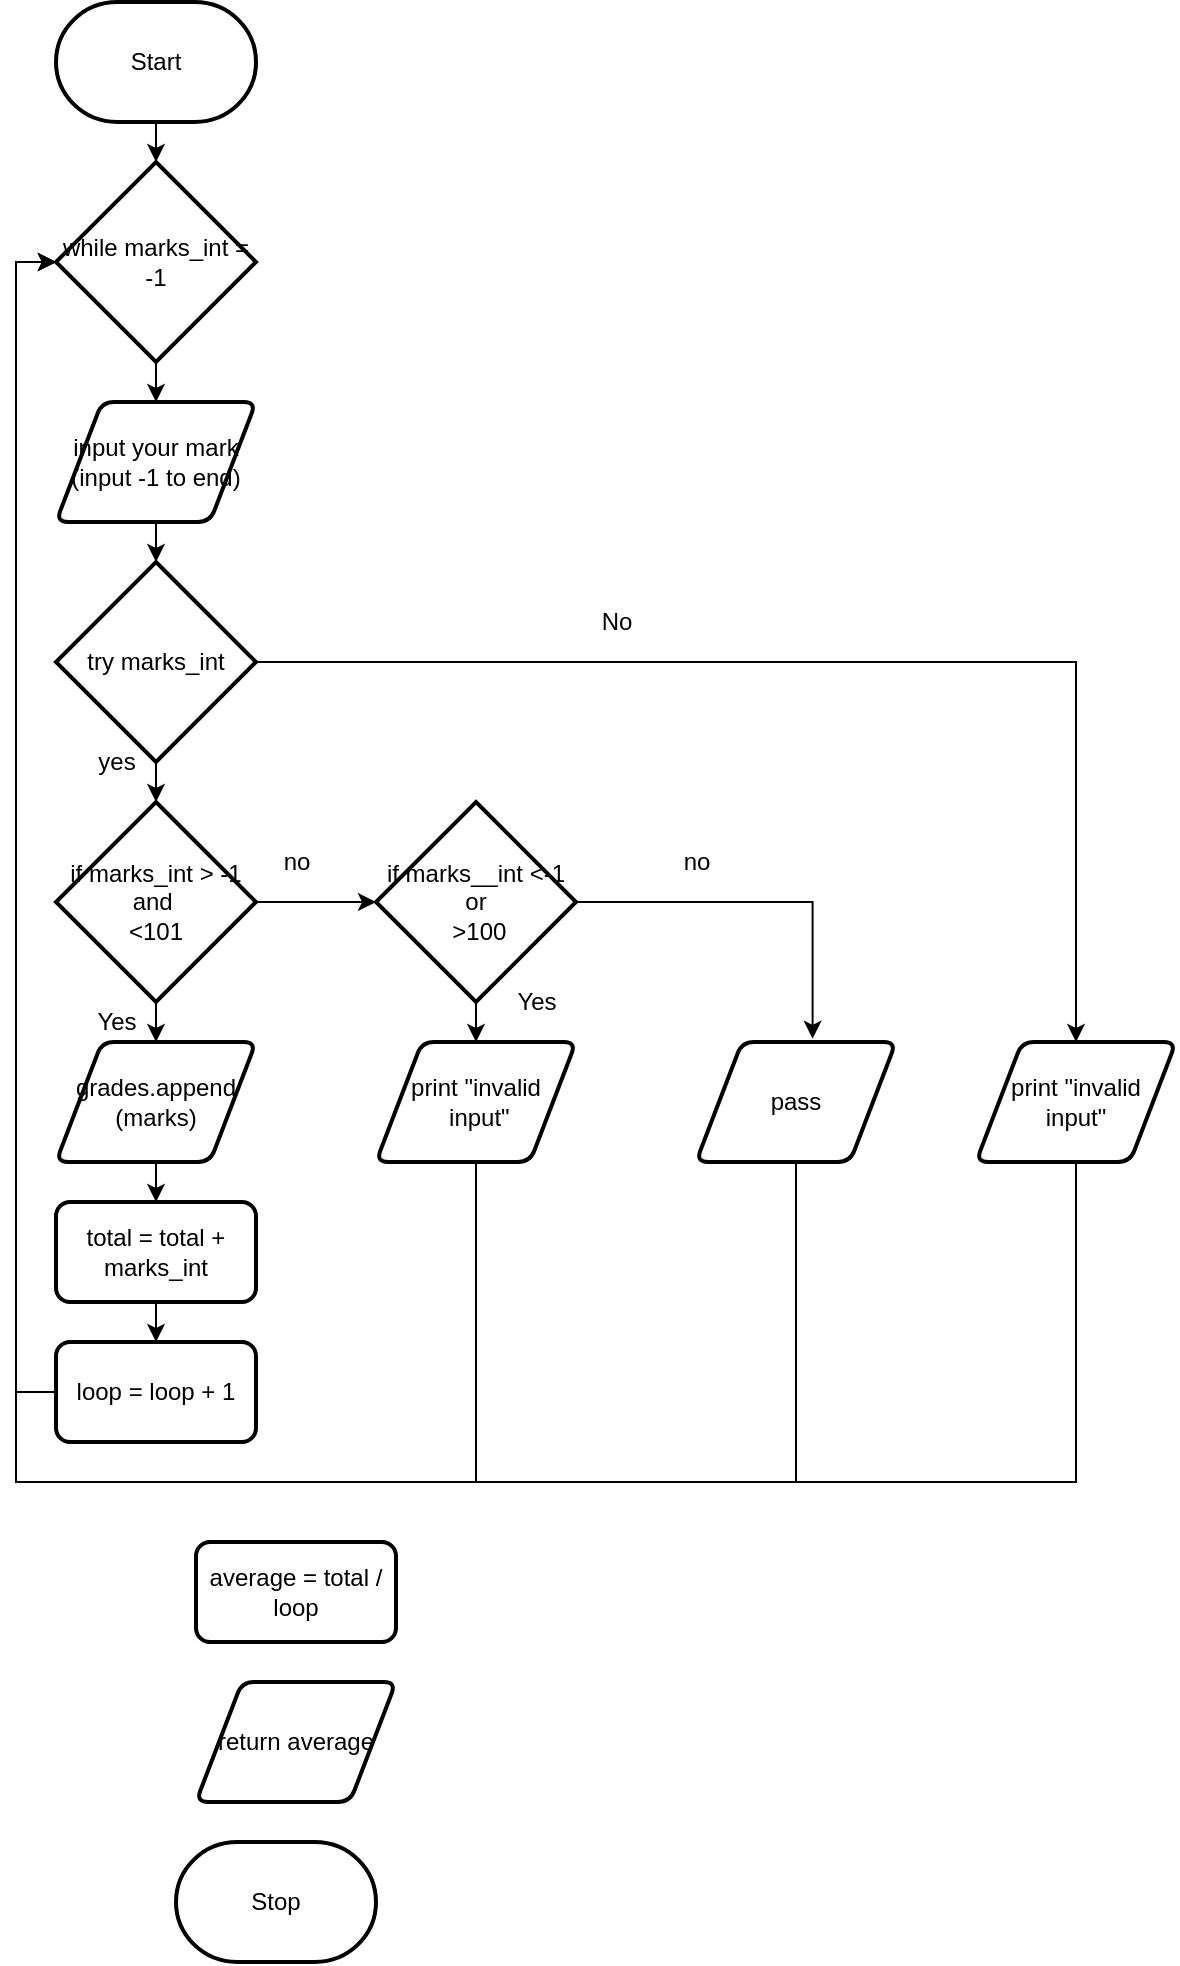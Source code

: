 <mxfile version="14.8.0" type="github">
  <diagram id="obTy7-NFhphGX0-DNu9s" name="Page-1">
    <mxGraphModel dx="852" dy="514" grid="1" gridSize="10" guides="1" tooltips="1" connect="1" arrows="1" fold="1" page="1" pageScale="1" pageWidth="850" pageHeight="1100" math="0" shadow="0">
      <root>
        <mxCell id="0" />
        <mxCell id="1" parent="0" />
        <mxCell id="gCjlqB94SCXAlv9LRokT-16" style="edgeStyle=orthogonalEdgeStyle;rounded=0;orthogonalLoop=1;jettySize=auto;html=1;exitX=0.5;exitY=1;exitDx=0;exitDy=0;exitPerimeter=0;entryX=0.5;entryY=0;entryDx=0;entryDy=0;entryPerimeter=0;" edge="1" parent="1" source="gCjlqB94SCXAlv9LRokT-1" target="gCjlqB94SCXAlv9LRokT-2">
          <mxGeometry relative="1" as="geometry" />
        </mxCell>
        <mxCell id="gCjlqB94SCXAlv9LRokT-1" value="Start" style="strokeWidth=2;html=1;shape=mxgraph.flowchart.terminator;whiteSpace=wrap;" vertex="1" parent="1">
          <mxGeometry x="370" y="110" width="100" height="60" as="geometry" />
        </mxCell>
        <mxCell id="gCjlqB94SCXAlv9LRokT-17" style="edgeStyle=orthogonalEdgeStyle;rounded=0;orthogonalLoop=1;jettySize=auto;html=1;exitX=0.5;exitY=1;exitDx=0;exitDy=0;exitPerimeter=0;entryX=0.5;entryY=0;entryDx=0;entryDy=0;" edge="1" parent="1" source="gCjlqB94SCXAlv9LRokT-2" target="gCjlqB94SCXAlv9LRokT-3">
          <mxGeometry relative="1" as="geometry" />
        </mxCell>
        <mxCell id="gCjlqB94SCXAlv9LRokT-2" value="while marks_int = -1" style="strokeWidth=2;html=1;shape=mxgraph.flowchart.decision;whiteSpace=wrap;" vertex="1" parent="1">
          <mxGeometry x="370" y="190" width="100" height="100" as="geometry" />
        </mxCell>
        <mxCell id="gCjlqB94SCXAlv9LRokT-18" style="edgeStyle=orthogonalEdgeStyle;rounded=0;orthogonalLoop=1;jettySize=auto;html=1;exitX=0.5;exitY=1;exitDx=0;exitDy=0;entryX=0.5;entryY=0;entryDx=0;entryDy=0;entryPerimeter=0;" edge="1" parent="1" source="gCjlqB94SCXAlv9LRokT-3" target="gCjlqB94SCXAlv9LRokT-4">
          <mxGeometry relative="1" as="geometry" />
        </mxCell>
        <mxCell id="gCjlqB94SCXAlv9LRokT-3" value="input your mark&lt;br&gt;(input -1 to end)" style="shape=parallelogram;html=1;strokeWidth=2;perimeter=parallelogramPerimeter;whiteSpace=wrap;rounded=1;arcSize=12;size=0.23;" vertex="1" parent="1">
          <mxGeometry x="370" y="310" width="100" height="60" as="geometry" />
        </mxCell>
        <mxCell id="gCjlqB94SCXAlv9LRokT-19" style="edgeStyle=orthogonalEdgeStyle;rounded=0;orthogonalLoop=1;jettySize=auto;html=1;exitX=1;exitY=0.5;exitDx=0;exitDy=0;exitPerimeter=0;" edge="1" parent="1" source="gCjlqB94SCXAlv9LRokT-4" target="gCjlqB94SCXAlv9LRokT-12">
          <mxGeometry relative="1" as="geometry" />
        </mxCell>
        <mxCell id="gCjlqB94SCXAlv9LRokT-21" style="edgeStyle=orthogonalEdgeStyle;rounded=0;orthogonalLoop=1;jettySize=auto;html=1;exitX=0.5;exitY=1;exitDx=0;exitDy=0;exitPerimeter=0;entryX=0.5;entryY=0;entryDx=0;entryDy=0;entryPerimeter=0;" edge="1" parent="1" source="gCjlqB94SCXAlv9LRokT-4" target="gCjlqB94SCXAlv9LRokT-5">
          <mxGeometry relative="1" as="geometry" />
        </mxCell>
        <mxCell id="gCjlqB94SCXAlv9LRokT-4" value="try marks_int" style="strokeWidth=2;html=1;shape=mxgraph.flowchart.decision;whiteSpace=wrap;" vertex="1" parent="1">
          <mxGeometry x="370" y="390" width="100" height="100" as="geometry" />
        </mxCell>
        <mxCell id="gCjlqB94SCXAlv9LRokT-23" style="edgeStyle=orthogonalEdgeStyle;rounded=0;orthogonalLoop=1;jettySize=auto;html=1;exitX=0.5;exitY=1;exitDx=0;exitDy=0;exitPerimeter=0;entryX=0.5;entryY=0;entryDx=0;entryDy=0;" edge="1" parent="1" source="gCjlqB94SCXAlv9LRokT-5" target="gCjlqB94SCXAlv9LRokT-6">
          <mxGeometry relative="1" as="geometry" />
        </mxCell>
        <mxCell id="gCjlqB94SCXAlv9LRokT-25" style="edgeStyle=orthogonalEdgeStyle;rounded=0;orthogonalLoop=1;jettySize=auto;html=1;exitX=1;exitY=0.5;exitDx=0;exitDy=0;exitPerimeter=0;entryX=0;entryY=0.5;entryDx=0;entryDy=0;entryPerimeter=0;" edge="1" parent="1" source="gCjlqB94SCXAlv9LRokT-5" target="gCjlqB94SCXAlv9LRokT-9">
          <mxGeometry relative="1" as="geometry" />
        </mxCell>
        <mxCell id="gCjlqB94SCXAlv9LRokT-5" value="if marks_int &amp;gt; -1&lt;br&gt;and&amp;nbsp;&lt;br&gt;&amp;lt;101" style="strokeWidth=2;html=1;shape=mxgraph.flowchart.decision;whiteSpace=wrap;" vertex="1" parent="1">
          <mxGeometry x="370" y="510" width="100" height="100" as="geometry" />
        </mxCell>
        <mxCell id="gCjlqB94SCXAlv9LRokT-31" style="edgeStyle=orthogonalEdgeStyle;rounded=0;orthogonalLoop=1;jettySize=auto;html=1;exitX=0.5;exitY=1;exitDx=0;exitDy=0;entryX=0.5;entryY=0;entryDx=0;entryDy=0;" edge="1" parent="1" source="gCjlqB94SCXAlv9LRokT-6" target="gCjlqB94SCXAlv9LRokT-7">
          <mxGeometry relative="1" as="geometry" />
        </mxCell>
        <mxCell id="gCjlqB94SCXAlv9LRokT-6" value="grades.append&lt;br&gt;(marks)" style="shape=parallelogram;html=1;strokeWidth=2;perimeter=parallelogramPerimeter;whiteSpace=wrap;rounded=1;arcSize=12;size=0.23;" vertex="1" parent="1">
          <mxGeometry x="370" y="630" width="100" height="60" as="geometry" />
        </mxCell>
        <mxCell id="gCjlqB94SCXAlv9LRokT-32" style="edgeStyle=orthogonalEdgeStyle;rounded=0;orthogonalLoop=1;jettySize=auto;html=1;exitX=0.5;exitY=1;exitDx=0;exitDy=0;entryX=0.5;entryY=0;entryDx=0;entryDy=0;" edge="1" parent="1" source="gCjlqB94SCXAlv9LRokT-7" target="gCjlqB94SCXAlv9LRokT-8">
          <mxGeometry relative="1" as="geometry" />
        </mxCell>
        <mxCell id="gCjlqB94SCXAlv9LRokT-7" value="total = total + marks_int" style="rounded=1;whiteSpace=wrap;html=1;absoluteArcSize=1;arcSize=14;strokeWidth=2;" vertex="1" parent="1">
          <mxGeometry x="370" y="710" width="100" height="50" as="geometry" />
        </mxCell>
        <mxCell id="gCjlqB94SCXAlv9LRokT-34" style="edgeStyle=orthogonalEdgeStyle;rounded=0;orthogonalLoop=1;jettySize=auto;html=1;exitX=0;exitY=0.5;exitDx=0;exitDy=0;entryX=0;entryY=0.5;entryDx=0;entryDy=0;entryPerimeter=0;" edge="1" parent="1" source="gCjlqB94SCXAlv9LRokT-8" target="gCjlqB94SCXAlv9LRokT-2">
          <mxGeometry relative="1" as="geometry" />
        </mxCell>
        <mxCell id="gCjlqB94SCXAlv9LRokT-8" value="loop = loop + 1" style="rounded=1;whiteSpace=wrap;html=1;absoluteArcSize=1;arcSize=14;strokeWidth=2;" vertex="1" parent="1">
          <mxGeometry x="370" y="780" width="100" height="50" as="geometry" />
        </mxCell>
        <mxCell id="gCjlqB94SCXAlv9LRokT-27" style="edgeStyle=orthogonalEdgeStyle;rounded=0;orthogonalLoop=1;jettySize=auto;html=1;exitX=1;exitY=0.5;exitDx=0;exitDy=0;exitPerimeter=0;entryX=0.583;entryY=-0.027;entryDx=0;entryDy=0;entryPerimeter=0;" edge="1" parent="1" source="gCjlqB94SCXAlv9LRokT-9" target="gCjlqB94SCXAlv9LRokT-11">
          <mxGeometry relative="1" as="geometry" />
        </mxCell>
        <mxCell id="gCjlqB94SCXAlv9LRokT-29" style="edgeStyle=orthogonalEdgeStyle;rounded=0;orthogonalLoop=1;jettySize=auto;html=1;exitX=0.5;exitY=1;exitDx=0;exitDy=0;exitPerimeter=0;entryX=0.5;entryY=0;entryDx=0;entryDy=0;" edge="1" parent="1" source="gCjlqB94SCXAlv9LRokT-9" target="gCjlqB94SCXAlv9LRokT-10">
          <mxGeometry relative="1" as="geometry" />
        </mxCell>
        <mxCell id="gCjlqB94SCXAlv9LRokT-9" value="if marks__int &amp;lt;-1&lt;br&gt;or&lt;br&gt;&amp;nbsp;&amp;gt;100" style="strokeWidth=2;html=1;shape=mxgraph.flowchart.decision;whiteSpace=wrap;" vertex="1" parent="1">
          <mxGeometry x="530" y="510" width="100" height="100" as="geometry" />
        </mxCell>
        <mxCell id="gCjlqB94SCXAlv9LRokT-35" style="edgeStyle=orthogonalEdgeStyle;rounded=0;orthogonalLoop=1;jettySize=auto;html=1;exitX=0.5;exitY=1;exitDx=0;exitDy=0;entryX=0;entryY=0.5;entryDx=0;entryDy=0;entryPerimeter=0;" edge="1" parent="1" source="gCjlqB94SCXAlv9LRokT-10" target="gCjlqB94SCXAlv9LRokT-2">
          <mxGeometry relative="1" as="geometry">
            <Array as="points">
              <mxPoint x="580" y="850" />
              <mxPoint x="350" y="850" />
              <mxPoint x="350" y="240" />
            </Array>
          </mxGeometry>
        </mxCell>
        <mxCell id="gCjlqB94SCXAlv9LRokT-10" value="print &quot;invalid&lt;br&gt;&amp;nbsp;input&quot;" style="shape=parallelogram;html=1;strokeWidth=2;perimeter=parallelogramPerimeter;whiteSpace=wrap;rounded=1;arcSize=12;size=0.23;" vertex="1" parent="1">
          <mxGeometry x="530" y="630" width="100" height="60" as="geometry" />
        </mxCell>
        <mxCell id="gCjlqB94SCXAlv9LRokT-36" style="edgeStyle=orthogonalEdgeStyle;rounded=0;orthogonalLoop=1;jettySize=auto;html=1;exitX=0.5;exitY=1;exitDx=0;exitDy=0;entryX=0;entryY=0.5;entryDx=0;entryDy=0;entryPerimeter=0;" edge="1" parent="1" source="gCjlqB94SCXAlv9LRokT-11" target="gCjlqB94SCXAlv9LRokT-2">
          <mxGeometry relative="1" as="geometry">
            <Array as="points">
              <mxPoint x="740" y="850" />
              <mxPoint x="350" y="850" />
              <mxPoint x="350" y="240" />
            </Array>
          </mxGeometry>
        </mxCell>
        <mxCell id="gCjlqB94SCXAlv9LRokT-11" value="pass" style="shape=parallelogram;html=1;strokeWidth=2;perimeter=parallelogramPerimeter;whiteSpace=wrap;rounded=1;arcSize=12;size=0.23;" vertex="1" parent="1">
          <mxGeometry x="690" y="630" width="100" height="60" as="geometry" />
        </mxCell>
        <mxCell id="gCjlqB94SCXAlv9LRokT-37" style="edgeStyle=orthogonalEdgeStyle;rounded=0;orthogonalLoop=1;jettySize=auto;html=1;exitX=0.5;exitY=1;exitDx=0;exitDy=0;entryX=0;entryY=0.5;entryDx=0;entryDy=0;entryPerimeter=0;" edge="1" parent="1" source="gCjlqB94SCXAlv9LRokT-12" target="gCjlqB94SCXAlv9LRokT-2">
          <mxGeometry relative="1" as="geometry">
            <Array as="points">
              <mxPoint x="880" y="850" />
              <mxPoint x="350" y="850" />
              <mxPoint x="350" y="240" />
            </Array>
          </mxGeometry>
        </mxCell>
        <mxCell id="gCjlqB94SCXAlv9LRokT-12" value="print &quot;invalid &lt;br&gt;input&quot;" style="shape=parallelogram;html=1;strokeWidth=2;perimeter=parallelogramPerimeter;whiteSpace=wrap;rounded=1;arcSize=12;size=0.23;" vertex="1" parent="1">
          <mxGeometry x="830" y="630" width="100" height="60" as="geometry" />
        </mxCell>
        <mxCell id="gCjlqB94SCXAlv9LRokT-13" value="average = total / loop" style="rounded=1;whiteSpace=wrap;html=1;absoluteArcSize=1;arcSize=14;strokeWidth=2;" vertex="1" parent="1">
          <mxGeometry x="440" y="880" width="100" height="50" as="geometry" />
        </mxCell>
        <mxCell id="gCjlqB94SCXAlv9LRokT-14" value="return average" style="shape=parallelogram;html=1;strokeWidth=2;perimeter=parallelogramPerimeter;whiteSpace=wrap;rounded=1;arcSize=12;size=0.23;" vertex="1" parent="1">
          <mxGeometry x="440" y="950" width="100" height="60" as="geometry" />
        </mxCell>
        <mxCell id="gCjlqB94SCXAlv9LRokT-15" value="Stop" style="strokeWidth=2;html=1;shape=mxgraph.flowchart.terminator;whiteSpace=wrap;" vertex="1" parent="1">
          <mxGeometry x="430" y="1030" width="100" height="60" as="geometry" />
        </mxCell>
        <mxCell id="gCjlqB94SCXAlv9LRokT-20" value="No" style="text;html=1;align=center;verticalAlign=middle;resizable=0;points=[];autosize=1;strokeColor=none;" vertex="1" parent="1">
          <mxGeometry x="635" y="410" width="30" height="20" as="geometry" />
        </mxCell>
        <mxCell id="gCjlqB94SCXAlv9LRokT-22" value="yes" style="text;html=1;align=center;verticalAlign=middle;resizable=0;points=[];autosize=1;strokeColor=none;" vertex="1" parent="1">
          <mxGeometry x="385" y="480" width="30" height="20" as="geometry" />
        </mxCell>
        <mxCell id="gCjlqB94SCXAlv9LRokT-24" value="Yes" style="text;html=1;align=center;verticalAlign=middle;resizable=0;points=[];autosize=1;strokeColor=none;" vertex="1" parent="1">
          <mxGeometry x="380" y="610" width="40" height="20" as="geometry" />
        </mxCell>
        <mxCell id="gCjlqB94SCXAlv9LRokT-26" value="no" style="text;html=1;align=center;verticalAlign=middle;resizable=0;points=[];autosize=1;strokeColor=none;" vertex="1" parent="1">
          <mxGeometry x="475" y="530" width="30" height="20" as="geometry" />
        </mxCell>
        <mxCell id="gCjlqB94SCXAlv9LRokT-28" value="no" style="text;html=1;align=center;verticalAlign=middle;resizable=0;points=[];autosize=1;strokeColor=none;" vertex="1" parent="1">
          <mxGeometry x="675" y="530" width="30" height="20" as="geometry" />
        </mxCell>
        <mxCell id="gCjlqB94SCXAlv9LRokT-30" value="Yes" style="text;html=1;align=center;verticalAlign=middle;resizable=0;points=[];autosize=1;strokeColor=none;" vertex="1" parent="1">
          <mxGeometry x="590" y="600" width="40" height="20" as="geometry" />
        </mxCell>
      </root>
    </mxGraphModel>
  </diagram>
</mxfile>
